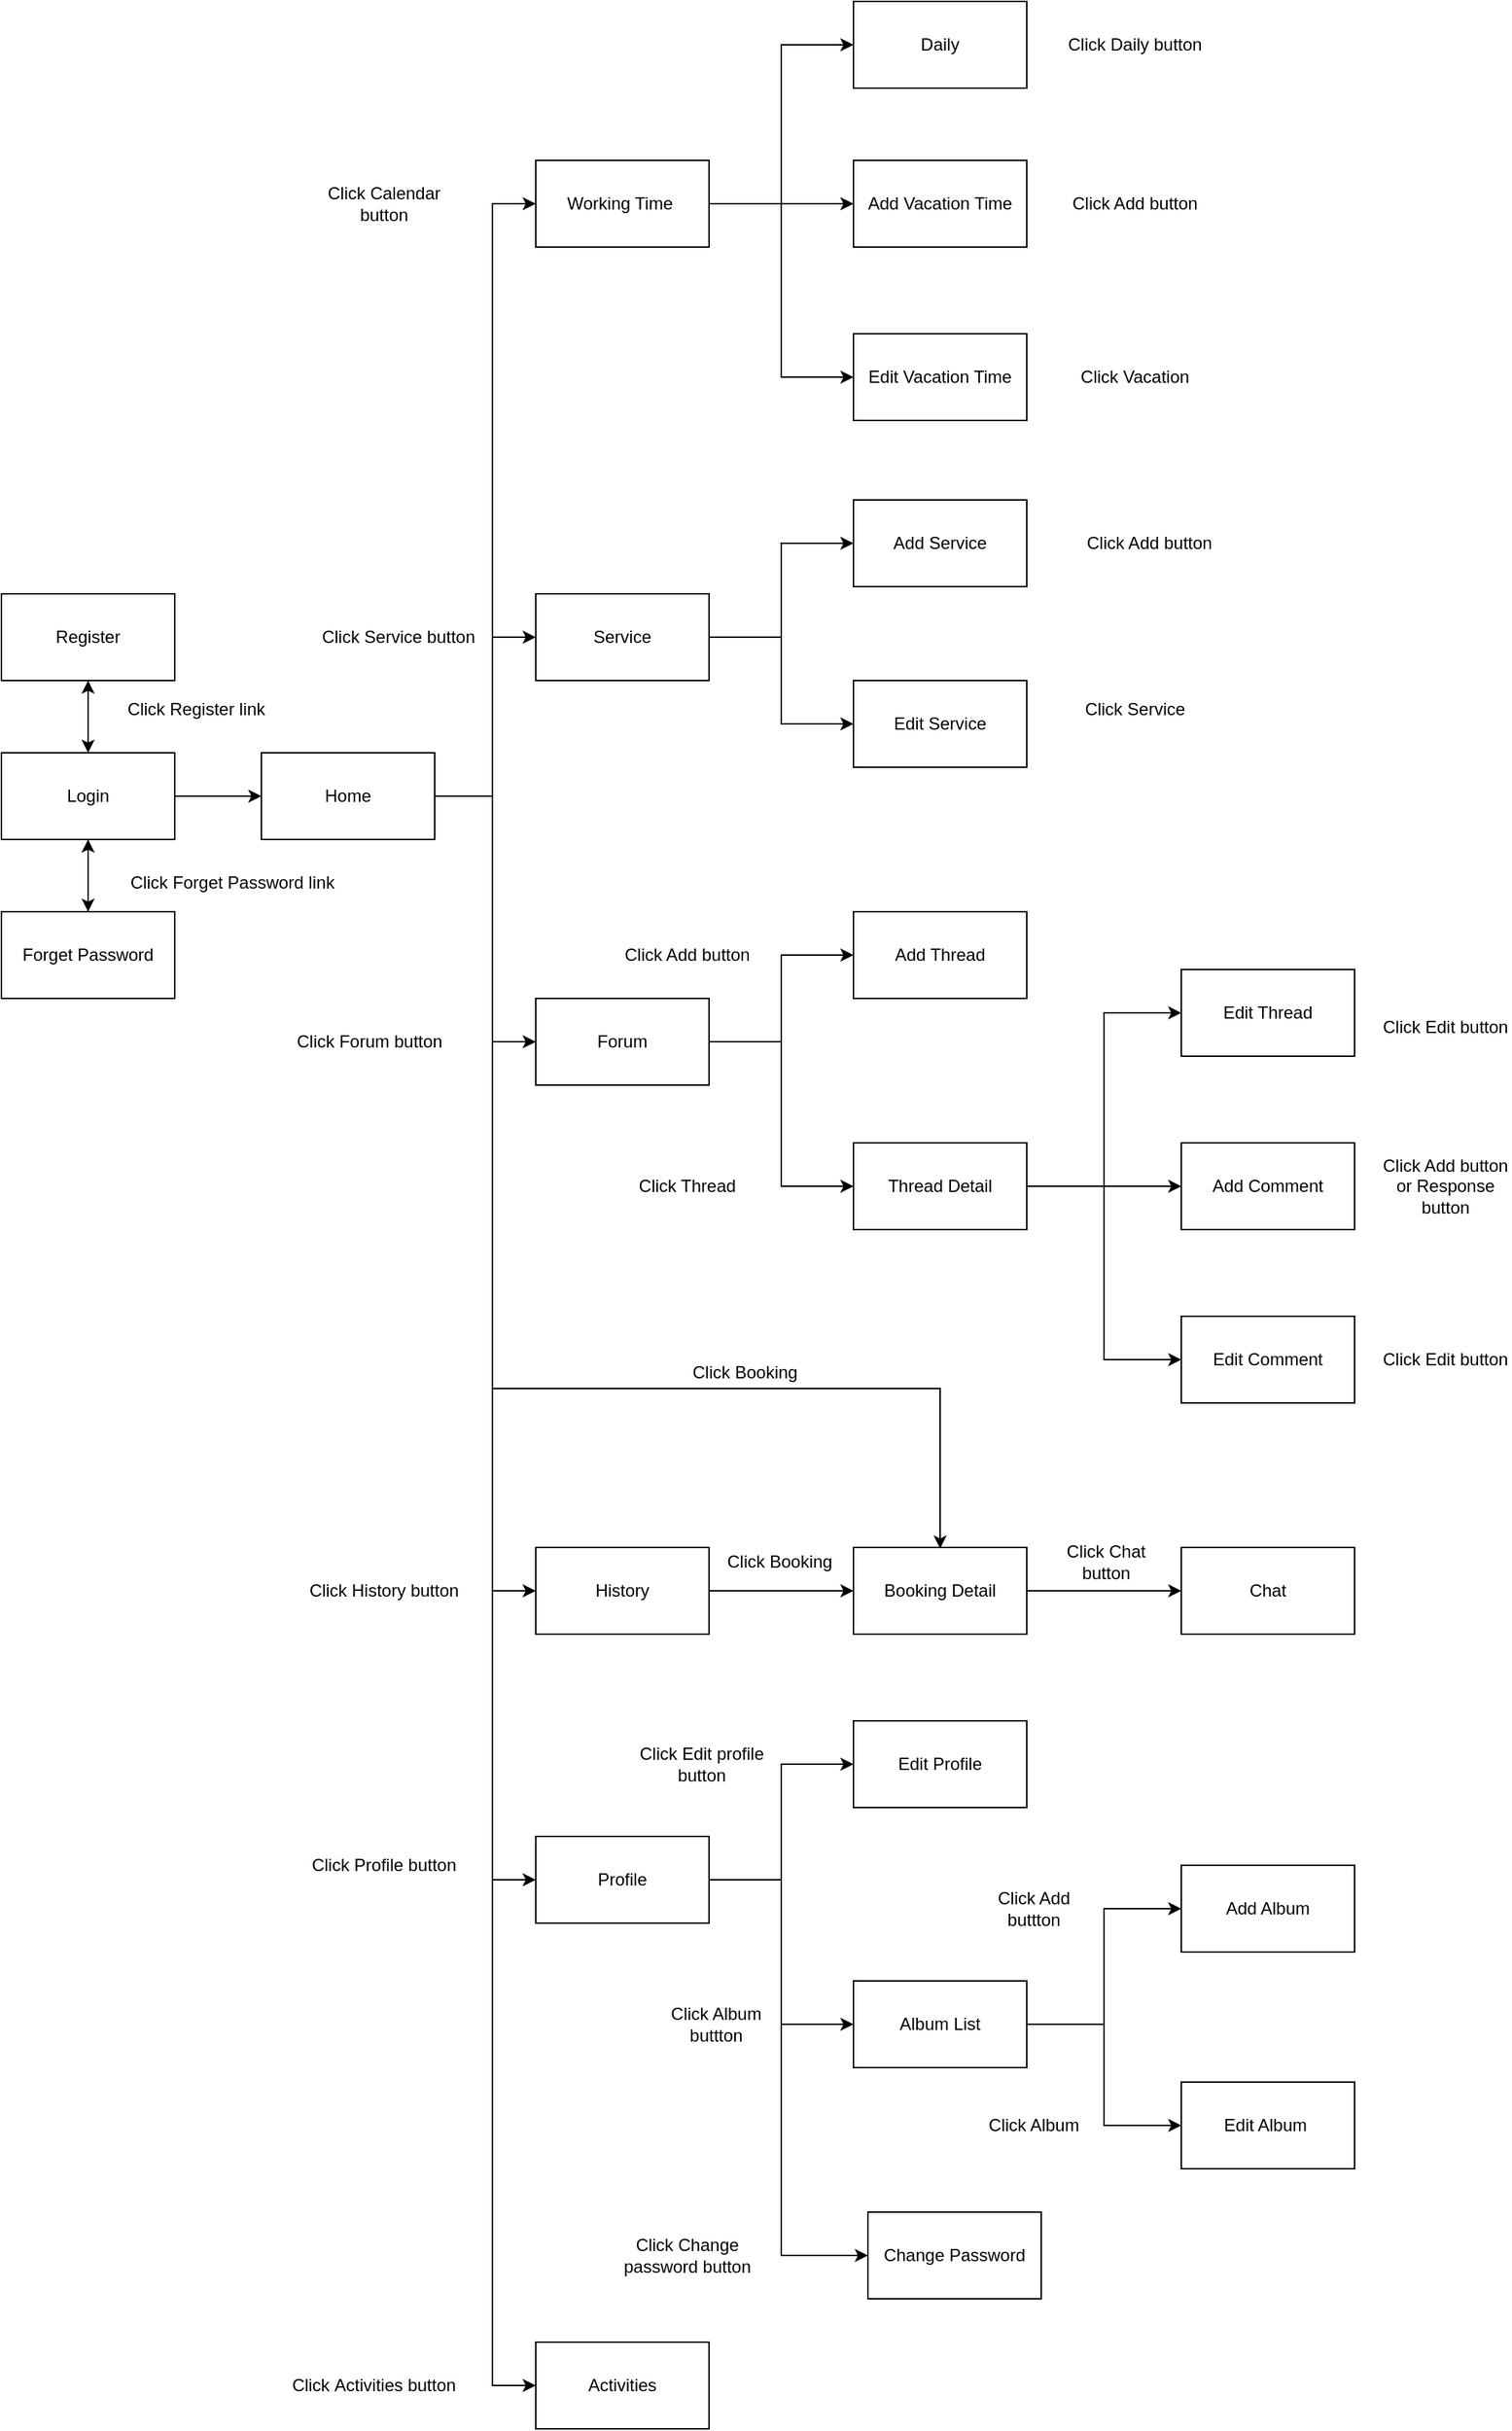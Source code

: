 <mxfile version="14.1.9" type="device"><diagram id="C5RBs43oDa-KdzZeNtuy" name="Page-1"><mxGraphModel dx="971" dy="403" grid="1" gridSize="10" guides="1" tooltips="1" connect="1" arrows="1" fold="1" page="1" pageScale="1" pageWidth="827" pageHeight="1169" math="0" shadow="0"><root><mxCell id="WIyWlLk6GJQsqaUBKTNV-0"/><mxCell id="WIyWlLk6GJQsqaUBKTNV-1" parent="WIyWlLk6GJQsqaUBKTNV-0"/><mxCell id="JxiPHZ8krapmkaHaN25r-36" style="edgeStyle=orthogonalEdgeStyle;rounded=0;orthogonalLoop=1;jettySize=auto;html=1;" parent="WIyWlLk6GJQsqaUBKTNV-1" source="JxiPHZ8krapmkaHaN25r-0" target="JxiPHZ8krapmkaHaN25r-1" edge="1"><mxGeometry relative="1" as="geometry"/></mxCell><mxCell id="JxiPHZ8krapmkaHaN25r-0" value="Register" style="rounded=0;whiteSpace=wrap;html=1;" parent="WIyWlLk6GJQsqaUBKTNV-1" vertex="1"><mxGeometry x="10" y="620" width="120" height="60" as="geometry"/></mxCell><mxCell id="JxiPHZ8krapmkaHaN25r-37" style="edgeStyle=orthogonalEdgeStyle;rounded=0;orthogonalLoop=1;jettySize=auto;html=1;" parent="WIyWlLk6GJQsqaUBKTNV-1" source="JxiPHZ8krapmkaHaN25r-1" edge="1"><mxGeometry relative="1" as="geometry"><mxPoint x="70" y="680" as="targetPoint"/></mxGeometry></mxCell><mxCell id="JxiPHZ8krapmkaHaN25r-39" style="edgeStyle=orthogonalEdgeStyle;rounded=0;orthogonalLoop=1;jettySize=auto;html=1;" parent="WIyWlLk6GJQsqaUBKTNV-1" source="JxiPHZ8krapmkaHaN25r-1" target="JxiPHZ8krapmkaHaN25r-2" edge="1"><mxGeometry relative="1" as="geometry"/></mxCell><mxCell id="JxiPHZ8krapmkaHaN25r-40" style="edgeStyle=orthogonalEdgeStyle;rounded=0;orthogonalLoop=1;jettySize=auto;html=1;entryX=0;entryY=0.5;entryDx=0;entryDy=0;" parent="WIyWlLk6GJQsqaUBKTNV-1" source="JxiPHZ8krapmkaHaN25r-1" target="JxiPHZ8krapmkaHaN25r-3" edge="1"><mxGeometry relative="1" as="geometry"/></mxCell><mxCell id="JxiPHZ8krapmkaHaN25r-1" value="Login" style="rounded=0;whiteSpace=wrap;html=1;" parent="WIyWlLk6GJQsqaUBKTNV-1" vertex="1"><mxGeometry x="10" y="730" width="120" height="60" as="geometry"/></mxCell><mxCell id="JxiPHZ8krapmkaHaN25r-38" style="edgeStyle=orthogonalEdgeStyle;rounded=0;orthogonalLoop=1;jettySize=auto;html=1;" parent="WIyWlLk6GJQsqaUBKTNV-1" source="JxiPHZ8krapmkaHaN25r-2" target="JxiPHZ8krapmkaHaN25r-1" edge="1"><mxGeometry relative="1" as="geometry"/></mxCell><mxCell id="JxiPHZ8krapmkaHaN25r-2" value="Forget Password" style="rounded=0;whiteSpace=wrap;html=1;" parent="WIyWlLk6GJQsqaUBKTNV-1" vertex="1"><mxGeometry x="10" y="840" width="120" height="60" as="geometry"/></mxCell><mxCell id="JxiPHZ8krapmkaHaN25r-41" style="edgeStyle=orthogonalEdgeStyle;rounded=0;orthogonalLoop=1;jettySize=auto;html=1;entryX=0;entryY=0.5;entryDx=0;entryDy=0;" parent="WIyWlLk6GJQsqaUBKTNV-1" source="JxiPHZ8krapmkaHaN25r-3" target="JxiPHZ8krapmkaHaN25r-28" edge="1"><mxGeometry relative="1" as="geometry"><Array as="points"><mxPoint x="350" y="760"/><mxPoint x="350" y="650"/></Array></mxGeometry></mxCell><mxCell id="JxiPHZ8krapmkaHaN25r-42" style="edgeStyle=orthogonalEdgeStyle;rounded=0;orthogonalLoop=1;jettySize=auto;html=1;entryX=0;entryY=0.5;entryDx=0;entryDy=0;" parent="WIyWlLk6GJQsqaUBKTNV-1" source="JxiPHZ8krapmkaHaN25r-3" target="JxiPHZ8krapmkaHaN25r-4" edge="1"><mxGeometry relative="1" as="geometry"><Array as="points"><mxPoint x="350" y="760"/><mxPoint x="350" y="930"/></Array></mxGeometry></mxCell><mxCell id="JxiPHZ8krapmkaHaN25r-44" style="edgeStyle=orthogonalEdgeStyle;rounded=0;orthogonalLoop=1;jettySize=auto;html=1;entryX=0;entryY=0.5;entryDx=0;entryDy=0;" parent="WIyWlLk6GJQsqaUBKTNV-1" source="JxiPHZ8krapmkaHaN25r-3" target="JxiPHZ8krapmkaHaN25r-31" edge="1"><mxGeometry relative="1" as="geometry"><Array as="points"><mxPoint x="350" y="760"/><mxPoint x="350" y="350"/></Array></mxGeometry></mxCell><mxCell id="JxiPHZ8krapmkaHaN25r-55" style="edgeStyle=orthogonalEdgeStyle;rounded=0;orthogonalLoop=1;jettySize=auto;html=1;entryX=0;entryY=0.5;entryDx=0;entryDy=0;" parent="WIyWlLk6GJQsqaUBKTNV-1" source="JxiPHZ8krapmkaHaN25r-3" target="JxiPHZ8krapmkaHaN25r-16" edge="1"><mxGeometry relative="1" as="geometry"><Array as="points"><mxPoint x="350" y="760"/><mxPoint x="350" y="1310"/></Array></mxGeometry></mxCell><mxCell id="JxiPHZ8krapmkaHaN25r-57" style="edgeStyle=orthogonalEdgeStyle;rounded=0;orthogonalLoop=1;jettySize=auto;html=1;entryX=0;entryY=0.5;entryDx=0;entryDy=0;" parent="WIyWlLk6GJQsqaUBKTNV-1" source="JxiPHZ8krapmkaHaN25r-3" target="JxiPHZ8krapmkaHaN25r-19" edge="1"><mxGeometry relative="1" as="geometry"><Array as="points"><mxPoint x="350" y="760"/><mxPoint x="350" y="1510"/></Array></mxGeometry></mxCell><mxCell id="JxiPHZ8krapmkaHaN25r-89" style="edgeStyle=orthogonalEdgeStyle;rounded=0;orthogonalLoop=1;jettySize=auto;html=1;" parent="WIyWlLk6GJQsqaUBKTNV-1" source="JxiPHZ8krapmkaHaN25r-3" edge="1"><mxGeometry relative="1" as="geometry"><mxPoint x="660" y="1280.8" as="targetPoint"/><Array as="points"><mxPoint x="350" y="760"/><mxPoint x="350" y="1170"/><mxPoint x="660" y="1170"/></Array></mxGeometry></mxCell><mxCell id="URnSCPncxGieTqMDFCBo-5" style="edgeStyle=orthogonalEdgeStyle;rounded=0;orthogonalLoop=1;jettySize=auto;html=1;entryX=0;entryY=0.5;entryDx=0;entryDy=0;" edge="1" parent="WIyWlLk6GJQsqaUBKTNV-1" source="JxiPHZ8krapmkaHaN25r-3" target="URnSCPncxGieTqMDFCBo-4"><mxGeometry relative="1" as="geometry"><Array as="points"><mxPoint x="350" y="760"/><mxPoint x="350" y="1860"/></Array></mxGeometry></mxCell><mxCell id="JxiPHZ8krapmkaHaN25r-3" value="Home" style="rounded=0;whiteSpace=wrap;html=1;" parent="WIyWlLk6GJQsqaUBKTNV-1" vertex="1"><mxGeometry x="190" y="730" width="120" height="60" as="geometry"/></mxCell><mxCell id="JxiPHZ8krapmkaHaN25r-50" style="edgeStyle=orthogonalEdgeStyle;rounded=0;orthogonalLoop=1;jettySize=auto;html=1;entryX=0;entryY=0.5;entryDx=0;entryDy=0;" parent="WIyWlLk6GJQsqaUBKTNV-1" source="JxiPHZ8krapmkaHaN25r-4" target="JxiPHZ8krapmkaHaN25r-7" edge="1"><mxGeometry relative="1" as="geometry"/></mxCell><mxCell id="JxiPHZ8krapmkaHaN25r-51" style="edgeStyle=orthogonalEdgeStyle;rounded=0;orthogonalLoop=1;jettySize=auto;html=1;entryX=0;entryY=0.5;entryDx=0;entryDy=0;" parent="WIyWlLk6GJQsqaUBKTNV-1" source="JxiPHZ8krapmkaHaN25r-4" target="JxiPHZ8krapmkaHaN25r-9" edge="1"><mxGeometry relative="1" as="geometry"/></mxCell><mxCell id="JxiPHZ8krapmkaHaN25r-4" value="Forum" style="rounded=0;whiteSpace=wrap;html=1;" parent="WIyWlLk6GJQsqaUBKTNV-1" vertex="1"><mxGeometry x="380" y="900" width="120" height="60" as="geometry"/></mxCell><mxCell id="JxiPHZ8krapmkaHaN25r-5" value="Edit Thread" style="rounded=0;whiteSpace=wrap;html=1;" parent="WIyWlLk6GJQsqaUBKTNV-1" vertex="1"><mxGeometry x="827" y="880" width="120" height="60" as="geometry"/></mxCell><mxCell id="JxiPHZ8krapmkaHaN25r-6" value="Add Comment" style="rounded=0;whiteSpace=wrap;html=1;" parent="WIyWlLk6GJQsqaUBKTNV-1" vertex="1"><mxGeometry x="827" y="1000" width="120" height="60" as="geometry"/></mxCell><mxCell id="JxiPHZ8krapmkaHaN25r-7" value="Add Thread" style="rounded=0;whiteSpace=wrap;html=1;" parent="WIyWlLk6GJQsqaUBKTNV-1" vertex="1"><mxGeometry x="600" y="840" width="120" height="60" as="geometry"/></mxCell><mxCell id="JxiPHZ8krapmkaHaN25r-8" value="Edit Comment" style="rounded=0;whiteSpace=wrap;html=1;" parent="WIyWlLk6GJQsqaUBKTNV-1" vertex="1"><mxGeometry x="827" y="1120" width="120" height="60" as="geometry"/></mxCell><mxCell id="JxiPHZ8krapmkaHaN25r-52" style="edgeStyle=orthogonalEdgeStyle;rounded=0;orthogonalLoop=1;jettySize=auto;html=1;entryX=0;entryY=0.5;entryDx=0;entryDy=0;" parent="WIyWlLk6GJQsqaUBKTNV-1" source="JxiPHZ8krapmkaHaN25r-9" target="JxiPHZ8krapmkaHaN25r-5" edge="1"><mxGeometry relative="1" as="geometry"/></mxCell><mxCell id="JxiPHZ8krapmkaHaN25r-53" style="edgeStyle=orthogonalEdgeStyle;rounded=0;orthogonalLoop=1;jettySize=auto;html=1;" parent="WIyWlLk6GJQsqaUBKTNV-1" source="JxiPHZ8krapmkaHaN25r-9" target="JxiPHZ8krapmkaHaN25r-6" edge="1"><mxGeometry relative="1" as="geometry"/></mxCell><mxCell id="JxiPHZ8krapmkaHaN25r-54" style="edgeStyle=orthogonalEdgeStyle;rounded=0;orthogonalLoop=1;jettySize=auto;html=1;entryX=0;entryY=0.5;entryDx=0;entryDy=0;" parent="WIyWlLk6GJQsqaUBKTNV-1" source="JxiPHZ8krapmkaHaN25r-9" target="JxiPHZ8krapmkaHaN25r-8" edge="1"><mxGeometry relative="1" as="geometry"/></mxCell><mxCell id="JxiPHZ8krapmkaHaN25r-9" value="Thread Detail" style="rounded=0;whiteSpace=wrap;html=1;" parent="WIyWlLk6GJQsqaUBKTNV-1" vertex="1"><mxGeometry x="600" y="1000" width="120" height="60" as="geometry"/></mxCell><mxCell id="JxiPHZ8krapmkaHaN25r-56" style="edgeStyle=orthogonalEdgeStyle;rounded=0;orthogonalLoop=1;jettySize=auto;html=1;" parent="WIyWlLk6GJQsqaUBKTNV-1" source="JxiPHZ8krapmkaHaN25r-16" target="JxiPHZ8krapmkaHaN25r-17" edge="1"><mxGeometry relative="1" as="geometry"/></mxCell><mxCell id="JxiPHZ8krapmkaHaN25r-16" value="History" style="rounded=0;whiteSpace=wrap;html=1;" parent="WIyWlLk6GJQsqaUBKTNV-1" vertex="1"><mxGeometry x="380" y="1280" width="120" height="60" as="geometry"/></mxCell><mxCell id="7hTeX354OFe391eCi5Xv-1" style="edgeStyle=orthogonalEdgeStyle;rounded=0;orthogonalLoop=1;jettySize=auto;html=1;" parent="WIyWlLk6GJQsqaUBKTNV-1" source="JxiPHZ8krapmkaHaN25r-17" target="7hTeX354OFe391eCi5Xv-0" edge="1"><mxGeometry relative="1" as="geometry"/></mxCell><mxCell id="JxiPHZ8krapmkaHaN25r-17" value="Booking Detail" style="rounded=0;whiteSpace=wrap;html=1;" parent="WIyWlLk6GJQsqaUBKTNV-1" vertex="1"><mxGeometry x="600" y="1280" width="120" height="60" as="geometry"/></mxCell><mxCell id="JxiPHZ8krapmkaHaN25r-58" style="edgeStyle=orthogonalEdgeStyle;rounded=0;orthogonalLoop=1;jettySize=auto;html=1;entryX=0;entryY=0.5;entryDx=0;entryDy=0;" parent="WIyWlLk6GJQsqaUBKTNV-1" source="JxiPHZ8krapmkaHaN25r-19" target="JxiPHZ8krapmkaHaN25r-21" edge="1"><mxGeometry relative="1" as="geometry"/></mxCell><mxCell id="JxiPHZ8krapmkaHaN25r-59" style="edgeStyle=orthogonalEdgeStyle;rounded=0;orthogonalLoop=1;jettySize=auto;html=1;entryX=0;entryY=0.5;entryDx=0;entryDy=0;" parent="WIyWlLk6GJQsqaUBKTNV-1" source="JxiPHZ8krapmkaHaN25r-19" target="JxiPHZ8krapmkaHaN25r-27" edge="1"><mxGeometry relative="1" as="geometry"/></mxCell><mxCell id="URnSCPncxGieTqMDFCBo-2" style="edgeStyle=orthogonalEdgeStyle;rounded=0;orthogonalLoop=1;jettySize=auto;html=1;entryX=0;entryY=0.5;entryDx=0;entryDy=0;" edge="1" parent="WIyWlLk6GJQsqaUBKTNV-1" source="JxiPHZ8krapmkaHaN25r-19" target="URnSCPncxGieTqMDFCBo-1"><mxGeometry relative="1" as="geometry"><Array as="points"><mxPoint x="550" y="1510"/><mxPoint x="550" y="1770"/></Array></mxGeometry></mxCell><mxCell id="JxiPHZ8krapmkaHaN25r-19" value="Profile" style="rounded=0;whiteSpace=wrap;html=1;" parent="WIyWlLk6GJQsqaUBKTNV-1" vertex="1"><mxGeometry x="380" y="1480" width="120" height="60" as="geometry"/></mxCell><mxCell id="JxiPHZ8krapmkaHaN25r-21" value="Edit Profile" style="rounded=0;whiteSpace=wrap;html=1;" parent="WIyWlLk6GJQsqaUBKTNV-1" vertex="1"><mxGeometry x="600" y="1400" width="120" height="60" as="geometry"/></mxCell><mxCell id="JxiPHZ8krapmkaHaN25r-26" value="Edit Album&amp;nbsp;" style="rounded=0;whiteSpace=wrap;html=1;" parent="WIyWlLk6GJQsqaUBKTNV-1" vertex="1"><mxGeometry x="827" y="1650" width="120" height="60" as="geometry"/></mxCell><mxCell id="JxiPHZ8krapmkaHaN25r-60" style="edgeStyle=orthogonalEdgeStyle;rounded=0;orthogonalLoop=1;jettySize=auto;html=1;entryX=0;entryY=0.5;entryDx=0;entryDy=0;" parent="WIyWlLk6GJQsqaUBKTNV-1" source="JxiPHZ8krapmkaHaN25r-27" target="JxiPHZ8krapmkaHaN25r-35" edge="1"><mxGeometry relative="1" as="geometry"/></mxCell><mxCell id="JxiPHZ8krapmkaHaN25r-61" style="edgeStyle=orthogonalEdgeStyle;rounded=0;orthogonalLoop=1;jettySize=auto;html=1;entryX=0;entryY=0.5;entryDx=0;entryDy=0;" parent="WIyWlLk6GJQsqaUBKTNV-1" source="JxiPHZ8krapmkaHaN25r-27" target="JxiPHZ8krapmkaHaN25r-26" edge="1"><mxGeometry relative="1" as="geometry"/></mxCell><mxCell id="JxiPHZ8krapmkaHaN25r-27" value="Album List" style="rounded=0;whiteSpace=wrap;html=1;" parent="WIyWlLk6GJQsqaUBKTNV-1" vertex="1"><mxGeometry x="600" y="1580" width="120" height="60" as="geometry"/></mxCell><mxCell id="JxiPHZ8krapmkaHaN25r-48" style="edgeStyle=orthogonalEdgeStyle;rounded=0;orthogonalLoop=1;jettySize=auto;html=1;entryX=0;entryY=0.5;entryDx=0;entryDy=0;" parent="WIyWlLk6GJQsqaUBKTNV-1" source="JxiPHZ8krapmkaHaN25r-28" target="JxiPHZ8krapmkaHaN25r-30" edge="1"><mxGeometry relative="1" as="geometry"/></mxCell><mxCell id="JxiPHZ8krapmkaHaN25r-49" style="edgeStyle=orthogonalEdgeStyle;rounded=0;orthogonalLoop=1;jettySize=auto;html=1;" parent="WIyWlLk6GJQsqaUBKTNV-1" source="JxiPHZ8krapmkaHaN25r-28" target="JxiPHZ8krapmkaHaN25r-29" edge="1"><mxGeometry relative="1" as="geometry"/></mxCell><mxCell id="JxiPHZ8krapmkaHaN25r-28" value="Service" style="rounded=0;whiteSpace=wrap;html=1;" parent="WIyWlLk6GJQsqaUBKTNV-1" vertex="1"><mxGeometry x="380" y="620" width="120" height="60" as="geometry"/></mxCell><mxCell id="JxiPHZ8krapmkaHaN25r-29" value="Edit Service" style="rounded=0;whiteSpace=wrap;html=1;" parent="WIyWlLk6GJQsqaUBKTNV-1" vertex="1"><mxGeometry x="600" y="680" width="120" height="60" as="geometry"/></mxCell><mxCell id="JxiPHZ8krapmkaHaN25r-30" value="Add Service" style="rounded=0;whiteSpace=wrap;html=1;" parent="WIyWlLk6GJQsqaUBKTNV-1" vertex="1"><mxGeometry x="600" y="555" width="120" height="60" as="geometry"/></mxCell><mxCell id="JxiPHZ8krapmkaHaN25r-45" style="edgeStyle=orthogonalEdgeStyle;rounded=0;orthogonalLoop=1;jettySize=auto;html=1;entryX=0;entryY=0.5;entryDx=0;entryDy=0;" parent="WIyWlLk6GJQsqaUBKTNV-1" source="JxiPHZ8krapmkaHaN25r-31" target="JxiPHZ8krapmkaHaN25r-32" edge="1"><mxGeometry relative="1" as="geometry"/></mxCell><mxCell id="JxiPHZ8krapmkaHaN25r-46" style="edgeStyle=orthogonalEdgeStyle;rounded=0;orthogonalLoop=1;jettySize=auto;html=1;entryX=0;entryY=0.5;entryDx=0;entryDy=0;" parent="WIyWlLk6GJQsqaUBKTNV-1" source="JxiPHZ8krapmkaHaN25r-31" target="JxiPHZ8krapmkaHaN25r-33" edge="1"><mxGeometry relative="1" as="geometry"/></mxCell><mxCell id="JxiPHZ8krapmkaHaN25r-47" style="edgeStyle=orthogonalEdgeStyle;rounded=0;orthogonalLoop=1;jettySize=auto;html=1;entryX=0;entryY=0.5;entryDx=0;entryDy=0;" parent="WIyWlLk6GJQsqaUBKTNV-1" source="JxiPHZ8krapmkaHaN25r-31" target="JxiPHZ8krapmkaHaN25r-34" edge="1"><mxGeometry relative="1" as="geometry"/></mxCell><mxCell id="JxiPHZ8krapmkaHaN25r-31" value="Working Time&amp;nbsp;" style="rounded=0;whiteSpace=wrap;html=1;" parent="WIyWlLk6GJQsqaUBKTNV-1" vertex="1"><mxGeometry x="380" y="320" width="120" height="60" as="geometry"/></mxCell><mxCell id="JxiPHZ8krapmkaHaN25r-32" value="Daily" style="rounded=0;whiteSpace=wrap;html=1;" parent="WIyWlLk6GJQsqaUBKTNV-1" vertex="1"><mxGeometry x="600" y="210" width="120" height="60" as="geometry"/></mxCell><mxCell id="JxiPHZ8krapmkaHaN25r-33" value="Add Vacation Time" style="rounded=0;whiteSpace=wrap;html=1;" parent="WIyWlLk6GJQsqaUBKTNV-1" vertex="1"><mxGeometry x="600" y="320" width="120" height="60" as="geometry"/></mxCell><mxCell id="JxiPHZ8krapmkaHaN25r-34" value="Edit Vacation Time" style="rounded=0;whiteSpace=wrap;html=1;" parent="WIyWlLk6GJQsqaUBKTNV-1" vertex="1"><mxGeometry x="600" y="440" width="120" height="60" as="geometry"/></mxCell><mxCell id="JxiPHZ8krapmkaHaN25r-35" value="Add Album" style="rounded=0;whiteSpace=wrap;html=1;" parent="WIyWlLk6GJQsqaUBKTNV-1" vertex="1"><mxGeometry x="827" y="1500" width="120" height="60" as="geometry"/></mxCell><mxCell id="JxiPHZ8krapmkaHaN25r-62" value="Click Register link" style="text;html=1;strokeColor=none;fillColor=none;align=center;verticalAlign=middle;whiteSpace=wrap;rounded=0;" parent="WIyWlLk6GJQsqaUBKTNV-1" vertex="1"><mxGeometry x="80" y="690" width="130" height="20" as="geometry"/></mxCell><mxCell id="JxiPHZ8krapmkaHaN25r-63" value="Click Forget Password link" style="text;html=1;strokeColor=none;fillColor=none;align=center;verticalAlign=middle;whiteSpace=wrap;rounded=0;" parent="WIyWlLk6GJQsqaUBKTNV-1" vertex="1"><mxGeometry x="80" y="810" width="180" height="20" as="geometry"/></mxCell><mxCell id="JxiPHZ8krapmkaHaN25r-64" value="Click Calendar button" style="text;html=1;strokeColor=none;fillColor=none;align=center;verticalAlign=middle;whiteSpace=wrap;rounded=0;" parent="WIyWlLk6GJQsqaUBKTNV-1" vertex="1"><mxGeometry x="220" y="340" width="110" height="20" as="geometry"/></mxCell><mxCell id="JxiPHZ8krapmkaHaN25r-65" value="Click Daily button" style="text;html=1;strokeColor=none;fillColor=none;align=center;verticalAlign=middle;whiteSpace=wrap;rounded=0;" parent="WIyWlLk6GJQsqaUBKTNV-1" vertex="1"><mxGeometry x="740" y="230" width="110" height="20" as="geometry"/></mxCell><mxCell id="JxiPHZ8krapmkaHaN25r-66" value="Click Add button" style="text;html=1;strokeColor=none;fillColor=none;align=center;verticalAlign=middle;whiteSpace=wrap;rounded=0;" parent="WIyWlLk6GJQsqaUBKTNV-1" vertex="1"><mxGeometry x="740" y="340" width="110" height="20" as="geometry"/></mxCell><mxCell id="JxiPHZ8krapmkaHaN25r-67" value="Click Vacation" style="text;html=1;strokeColor=none;fillColor=none;align=center;verticalAlign=middle;whiteSpace=wrap;rounded=0;" parent="WIyWlLk6GJQsqaUBKTNV-1" vertex="1"><mxGeometry x="740" y="460" width="110" height="20" as="geometry"/></mxCell><mxCell id="JxiPHZ8krapmkaHaN25r-68" value="Click Service button" style="text;html=1;strokeColor=none;fillColor=none;align=center;verticalAlign=middle;whiteSpace=wrap;rounded=0;" parent="WIyWlLk6GJQsqaUBKTNV-1" vertex="1"><mxGeometry x="230" y="640" width="110" height="20" as="geometry"/></mxCell><mxCell id="JxiPHZ8krapmkaHaN25r-69" value="Click Add button" style="text;html=1;strokeColor=none;fillColor=none;align=center;verticalAlign=middle;whiteSpace=wrap;rounded=0;" parent="WIyWlLk6GJQsqaUBKTNV-1" vertex="1"><mxGeometry x="750" y="575" width="110" height="20" as="geometry"/></mxCell><mxCell id="JxiPHZ8krapmkaHaN25r-70" value="Click Service" style="text;html=1;strokeColor=none;fillColor=none;align=center;verticalAlign=middle;whiteSpace=wrap;rounded=0;" parent="WIyWlLk6GJQsqaUBKTNV-1" vertex="1"><mxGeometry x="740" y="690" width="110" height="20" as="geometry"/></mxCell><mxCell id="JxiPHZ8krapmkaHaN25r-71" style="edgeStyle=orthogonalEdgeStyle;rounded=0;orthogonalLoop=1;jettySize=auto;html=1;exitX=0.5;exitY=1;exitDx=0;exitDy=0;" parent="WIyWlLk6GJQsqaUBKTNV-1" source="JxiPHZ8krapmkaHaN25r-70" target="JxiPHZ8krapmkaHaN25r-70" edge="1"><mxGeometry relative="1" as="geometry"/></mxCell><mxCell id="JxiPHZ8krapmkaHaN25r-72" value="Click Edit button" style="text;html=1;strokeColor=none;fillColor=none;align=center;verticalAlign=middle;whiteSpace=wrap;rounded=0;" parent="WIyWlLk6GJQsqaUBKTNV-1" vertex="1"><mxGeometry x="965" y="910" width="90" height="20" as="geometry"/></mxCell><mxCell id="JxiPHZ8krapmkaHaN25r-73" value="Click Thread" style="text;html=1;strokeColor=none;fillColor=none;align=center;verticalAlign=middle;whiteSpace=wrap;rounded=0;" parent="WIyWlLk6GJQsqaUBKTNV-1" vertex="1"><mxGeometry x="440" y="1020" width="90" height="20" as="geometry"/></mxCell><mxCell id="JxiPHZ8krapmkaHaN25r-74" value="Click Add button or Response button" style="text;html=1;strokeColor=none;fillColor=none;align=center;verticalAlign=middle;whiteSpace=wrap;rounded=0;" parent="WIyWlLk6GJQsqaUBKTNV-1" vertex="1"><mxGeometry x="965" y="1020" width="90" height="20" as="geometry"/></mxCell><mxCell id="JxiPHZ8krapmkaHaN25r-75" value="Click Edit button" style="text;html=1;strokeColor=none;fillColor=none;align=center;verticalAlign=middle;whiteSpace=wrap;rounded=0;" parent="WIyWlLk6GJQsqaUBKTNV-1" vertex="1"><mxGeometry x="965" y="1140" width="90" height="20" as="geometry"/></mxCell><mxCell id="JxiPHZ8krapmkaHaN25r-76" value="Click Add button" style="text;html=1;strokeColor=none;fillColor=none;align=center;verticalAlign=middle;whiteSpace=wrap;rounded=0;" parent="WIyWlLk6GJQsqaUBKTNV-1" vertex="1"><mxGeometry x="440" y="860" width="90" height="20" as="geometry"/></mxCell><mxCell id="JxiPHZ8krapmkaHaN25r-77" value="Click History button" style="text;html=1;strokeColor=none;fillColor=none;align=center;verticalAlign=middle;whiteSpace=wrap;rounded=0;" parent="WIyWlLk6GJQsqaUBKTNV-1" vertex="1"><mxGeometry x="220" y="1300" width="110" height="20" as="geometry"/></mxCell><mxCell id="JxiPHZ8krapmkaHaN25r-78" value="Click Booking" style="text;html=1;strokeColor=none;fillColor=none;align=center;verticalAlign=middle;whiteSpace=wrap;rounded=0;" parent="WIyWlLk6GJQsqaUBKTNV-1" vertex="1"><mxGeometry x="504" y="1280" width="90" height="20" as="geometry"/></mxCell><mxCell id="JxiPHZ8krapmkaHaN25r-79" value="Click Forum button" style="text;html=1;strokeColor=none;fillColor=none;align=center;verticalAlign=middle;whiteSpace=wrap;rounded=0;" parent="WIyWlLk6GJQsqaUBKTNV-1" vertex="1"><mxGeometry x="210" y="920" width="110" height="20" as="geometry"/></mxCell><mxCell id="JxiPHZ8krapmkaHaN25r-81" value="Click Profile button" style="text;html=1;strokeColor=none;fillColor=none;align=center;verticalAlign=middle;whiteSpace=wrap;rounded=0;" parent="WIyWlLk6GJQsqaUBKTNV-1" vertex="1"><mxGeometry x="220" y="1490" width="110" height="20" as="geometry"/></mxCell><mxCell id="JxiPHZ8krapmkaHaN25r-82" value="Click Edit profile button" style="text;html=1;strokeColor=none;fillColor=none;align=center;verticalAlign=middle;whiteSpace=wrap;rounded=0;" parent="WIyWlLk6GJQsqaUBKTNV-1" vertex="1"><mxGeometry x="450" y="1420" width="90" height="20" as="geometry"/></mxCell><mxCell id="JxiPHZ8krapmkaHaN25r-83" value="Click Album buttton" style="text;html=1;strokeColor=none;fillColor=none;align=center;verticalAlign=middle;whiteSpace=wrap;rounded=0;" parent="WIyWlLk6GJQsqaUBKTNV-1" vertex="1"><mxGeometry x="460" y="1600" width="90" height="20" as="geometry"/></mxCell><mxCell id="JxiPHZ8krapmkaHaN25r-84" value="Click Add buttton" style="text;html=1;strokeColor=none;fillColor=none;align=center;verticalAlign=middle;whiteSpace=wrap;rounded=0;" parent="WIyWlLk6GJQsqaUBKTNV-1" vertex="1"><mxGeometry x="680" y="1520" width="90" height="20" as="geometry"/></mxCell><mxCell id="JxiPHZ8krapmkaHaN25r-85" value="Click Album" style="text;html=1;strokeColor=none;fillColor=none;align=center;verticalAlign=middle;whiteSpace=wrap;rounded=0;" parent="WIyWlLk6GJQsqaUBKTNV-1" vertex="1"><mxGeometry x="680" y="1670" width="90" height="20" as="geometry"/></mxCell><mxCell id="JxiPHZ8krapmkaHaN25r-88" value="Click Booking" style="text;html=1;strokeColor=none;fillColor=none;align=center;verticalAlign=middle;whiteSpace=wrap;rounded=0;" parent="WIyWlLk6GJQsqaUBKTNV-1" vertex="1"><mxGeometry x="480" y="1149" width="90" height="20" as="geometry"/></mxCell><mxCell id="7hTeX354OFe391eCi5Xv-0" value="Chat" style="rounded=0;whiteSpace=wrap;html=1;" parent="WIyWlLk6GJQsqaUBKTNV-1" vertex="1"><mxGeometry x="827" y="1280" width="120" height="60" as="geometry"/></mxCell><mxCell id="7hTeX354OFe391eCi5Xv-2" value="Click Chat button" style="text;html=1;strokeColor=none;fillColor=none;align=center;verticalAlign=middle;whiteSpace=wrap;rounded=0;" parent="WIyWlLk6GJQsqaUBKTNV-1" vertex="1"><mxGeometry x="730" y="1280" width="90" height="20" as="geometry"/></mxCell><mxCell id="URnSCPncxGieTqMDFCBo-1" value="Change Password" style="rounded=0;whiteSpace=wrap;html=1;" vertex="1" parent="WIyWlLk6GJQsqaUBKTNV-1"><mxGeometry x="610" y="1740" width="120" height="60" as="geometry"/></mxCell><mxCell id="URnSCPncxGieTqMDFCBo-3" value="Click Change password button" style="text;html=1;strokeColor=none;fillColor=none;align=center;verticalAlign=middle;whiteSpace=wrap;rounded=0;" vertex="1" parent="WIyWlLk6GJQsqaUBKTNV-1"><mxGeometry x="423" y="1760" width="124" height="20" as="geometry"/></mxCell><mxCell id="URnSCPncxGieTqMDFCBo-4" value="Activities" style="rounded=0;whiteSpace=wrap;html=1;" vertex="1" parent="WIyWlLk6GJQsqaUBKTNV-1"><mxGeometry x="380" y="1830" width="120" height="60" as="geometry"/></mxCell><mxCell id="URnSCPncxGieTqMDFCBo-6" value="Click&amp;nbsp;Activities button" style="text;html=1;strokeColor=none;fillColor=none;align=center;verticalAlign=middle;whiteSpace=wrap;rounded=0;" vertex="1" parent="WIyWlLk6GJQsqaUBKTNV-1"><mxGeometry x="206" y="1850" width="124" height="20" as="geometry"/></mxCell></root></mxGraphModel></diagram></mxfile>